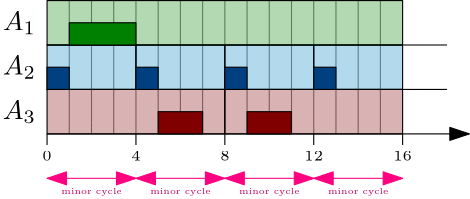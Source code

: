 <?xml version="1.0"?>
<!DOCTYPE ipe SYSTEM "ipe.dtd">
<ipe version="70218" creator="Ipe 7.2.28">
<info created="D:20241118163843" modified="D:20241118164617"/>
<ipestyle name="basic">
<symbol name="arrow/arc(spx)">
<path stroke="sym-stroke" fill="sym-stroke" pen="sym-pen">
0 0 m
-1 0.333 l
-1 -0.333 l
h
</path>
</symbol>
<symbol name="arrow/farc(spx)">
<path stroke="sym-stroke" fill="white" pen="sym-pen">
0 0 m
-1 0.333 l
-1 -0.333 l
h
</path>
</symbol>
<symbol name="arrow/ptarc(spx)">
<path stroke="sym-stroke" fill="sym-stroke" pen="sym-pen">
0 0 m
-1 0.333 l
-0.8 0 l
-1 -0.333 l
h
</path>
</symbol>
<symbol name="arrow/fptarc(spx)">
<path stroke="sym-stroke" fill="white" pen="sym-pen">
0 0 m
-1 0.333 l
-0.8 0 l
-1 -0.333 l
h
</path>
</symbol>
<symbol name="mark/circle(sx)" transformations="translations">
<path fill="sym-stroke">
0.6 0 0 0.6 0 0 e
0.4 0 0 0.4 0 0 e
</path>
</symbol>
<symbol name="mark/disk(sx)" transformations="translations">
<path fill="sym-stroke">
0.6 0 0 0.6 0 0 e
</path>
</symbol>
<symbol name="mark/fdisk(sfx)" transformations="translations">
<group>
<path fill="sym-fill">
0.5 0 0 0.5 0 0 e
</path>
<path fill="sym-stroke" fillrule="eofill">
0.6 0 0 0.6 0 0 e
0.4 0 0 0.4 0 0 e
</path>
</group>
</symbol>
<symbol name="mark/box(sx)" transformations="translations">
<path fill="sym-stroke" fillrule="eofill">
-0.6 -0.6 m
0.6 -0.6 l
0.6 0.6 l
-0.6 0.6 l
h
-0.4 -0.4 m
0.4 -0.4 l
0.4 0.4 l
-0.4 0.4 l
h
</path>
</symbol>
<symbol name="mark/square(sx)" transformations="translations">
<path fill="sym-stroke">
-0.6 -0.6 m
0.6 -0.6 l
0.6 0.6 l
-0.6 0.6 l
h
</path>
</symbol>
<symbol name="mark/fsquare(sfx)" transformations="translations">
<group>
<path fill="sym-fill">
-0.5 -0.5 m
0.5 -0.5 l
0.5 0.5 l
-0.5 0.5 l
h
</path>
<path fill="sym-stroke" fillrule="eofill">
-0.6 -0.6 m
0.6 -0.6 l
0.6 0.6 l
-0.6 0.6 l
h
-0.4 -0.4 m
0.4 -0.4 l
0.4 0.4 l
-0.4 0.4 l
h
</path>
</group>
</symbol>
<symbol name="mark/cross(sx)" transformations="translations">
<group>
<path fill="sym-stroke">
-0.43 -0.57 m
0.57 0.43 l
0.43 0.57 l
-0.57 -0.43 l
h
</path>
<path fill="sym-stroke">
-0.43 0.57 m
0.57 -0.43 l
0.43 -0.57 l
-0.57 0.43 l
h
</path>
</group>
</symbol>
<symbol name="arrow/fnormal(spx)">
<path stroke="sym-stroke" fill="white" pen="sym-pen">
0 0 m
-1 0.333 l
-1 -0.333 l
h
</path>
</symbol>
<symbol name="arrow/pointed(spx)">
<path stroke="sym-stroke" fill="sym-stroke" pen="sym-pen">
0 0 m
-1 0.333 l
-0.8 0 l
-1 -0.333 l
h
</path>
</symbol>
<symbol name="arrow/fpointed(spx)">
<path stroke="sym-stroke" fill="white" pen="sym-pen">
0 0 m
-1 0.333 l
-0.8 0 l
-1 -0.333 l
h
</path>
</symbol>
<symbol name="arrow/linear(spx)">
<path stroke="sym-stroke" pen="sym-pen">
-1 0.333 m
0 0 l
-1 -0.333 l
</path>
</symbol>
<symbol name="arrow/fdouble(spx)">
<path stroke="sym-stroke" fill="white" pen="sym-pen">
0 0 m
-1 0.333 l
-1 -0.333 l
h
-1 0 m
-2 0.333 l
-2 -0.333 l
h
</path>
</symbol>
<symbol name="arrow/double(spx)">
<path stroke="sym-stroke" fill="sym-stroke" pen="sym-pen">
0 0 m
-1 0.333 l
-1 -0.333 l
h
-1 0 m
-2 0.333 l
-2 -0.333 l
h
</path>
</symbol>
<symbol name="arrow/mid-normal(spx)">
<path stroke="sym-stroke" fill="sym-stroke" pen="sym-pen">
0.5 0 m
-0.5 0.333 l
-0.5 -0.333 l
h
</path>
</symbol>
<symbol name="arrow/mid-fnormal(spx)">
<path stroke="sym-stroke" fill="white" pen="sym-pen">
0.5 0 m
-0.5 0.333 l
-0.5 -0.333 l
h
</path>
</symbol>
<symbol name="arrow/mid-pointed(spx)">
<path stroke="sym-stroke" fill="sym-stroke" pen="sym-pen">
0.5 0 m
-0.5 0.333 l
-0.3 0 l
-0.5 -0.333 l
h
</path>
</symbol>
<symbol name="arrow/mid-fpointed(spx)">
<path stroke="sym-stroke" fill="white" pen="sym-pen">
0.5 0 m
-0.5 0.333 l
-0.3 0 l
-0.5 -0.333 l
h
</path>
</symbol>
<symbol name="arrow/mid-double(spx)">
<path stroke="sym-stroke" fill="sym-stroke" pen="sym-pen">
1 0 m
0 0.333 l
0 -0.333 l
h
0 0 m
-1 0.333 l
-1 -0.333 l
h
</path>
</symbol>
<symbol name="arrow/mid-fdouble(spx)">
<path stroke="sym-stroke" fill="white" pen="sym-pen">
1 0 m
0 0.333 l
0 -0.333 l
h
0 0 m
-1 0.333 l
-1 -0.333 l
h
</path>
</symbol>
<anglesize name="22.5 deg" value="22.5"/>
<anglesize name="30 deg" value="30"/>
<anglesize name="45 deg" value="45"/>
<anglesize name="60 deg" value="60"/>
<anglesize name="90 deg" value="90"/>
<arrowsize name="large" value="10"/>
<arrowsize name="small" value="5"/>
<arrowsize name="tiny" value="3"/>
<color name="blue" value="0 0 1"/>
<color name="brown" value="0.647 0.165 0.165"/>
<color name="darkblue" value="0 0 0.545"/>
<color name="darkcyan" value="0 0.545 0.545"/>
<color name="darkgray" value="0.663"/>
<color name="darkgreen" value="0 0.392 0"/>
<color name="darkmagenta" value="0.545 0 0.545"/>
<color name="darkorange" value="1 0.549 0"/>
<color name="darkred" value="0.545 0 0"/>
<color name="gold" value="1 0.843 0"/>
<color name="gray" value="0.745"/>
<color name="green" value="0 1 0"/>
<color name="lightblue" value="0.678 0.847 0.902"/>
<color name="lightcyan" value="0.878 1 1"/>
<color name="lightgray" value="0.827"/>
<color name="lightgreen" value="0.565 0.933 0.565"/>
<color name="lightyellow" value="1 1 0.878"/>
<color name="navy" value="0 0 0.502"/>
<color name="orange" value="1 0.647 0"/>
<color name="pink" value="1 0.753 0.796"/>
<color name="purple" value="0.627 0.125 0.941"/>
<color name="red" value="1 0 0"/>
<color name="seagreen" value="0.18 0.545 0.341"/>
<color name="turquoise" value="0.251 0.878 0.816"/>
<color name="violet" value="0.933 0.51 0.933"/>
<color name="yellow" value="1 1 0"/>
<dashstyle name="dash dot dotted" value="[4 2 1 2 1 2] 0"/>
<dashstyle name="dash dotted" value="[4 2 1 2] 0"/>
<dashstyle name="dashed" value="[4] 0"/>
<dashstyle name="dotted" value="[1 3] 0"/>
<gridsize name="10 pts (~3.5 mm)" value="10"/>
<gridsize name="14 pts (~5 mm)" value="14"/>
<gridsize name="16 pts (~6 mm)" value="16"/>
<gridsize name="20 pts (~7 mm)" value="20"/>
<gridsize name="28 pts (~10 mm)" value="28"/>
<gridsize name="32 pts (~12 mm)" value="32"/>
<gridsize name="4 pts" value="4"/>
<gridsize name="56 pts (~20 mm)" value="56"/>
<gridsize name="8 pts (~3 mm)" value="8"/>
<opacity name="10%" value="0.1"/>
<opacity name="30%" value="0.3"/>
<opacity name="50%" value="0.5"/>
<opacity name="75%" value="0.75"/>
<pen name="fat" value="1.2"/>
<pen name="heavier" value="0.8"/>
<pen name="ultrafat" value="2"/>
<symbolsize name="large" value="5"/>
<symbolsize name="small" value="2"/>
<symbolsize name="tiny" value="1.1"/>
<textsize name="Huge" value="\Huge"/>
<textsize name="LARGE" value="\LARGE"/>
<textsize name="Large" value="\Large"/>
<textsize name="footnote" value="\footnotesize"/>
<textsize name="huge" value="\huge"/>
<textsize name="large" value="\large"/>
<textsize name="script" value="\scriptsize"/>
<textsize name="small" value="\small"/>
<textsize name="tiny" value="\tiny"/>
<textstyle name="center" begin="\begin{center}" end="\end{center}"/>
<textstyle name="item" begin="\begin{itemize}\item{}" end="\end{itemize}"/>
<textstyle name="itemize" begin="\begin{itemize}" end="\end{itemize}"/>
<tiling name="falling" angle="-60" step="4" width="1"/>
<tiling name="rising" angle="30" step="4" width="1"/>
</ipestyle>
<page>
<layer name="alpha"/>
<view layers="alpha" active="alpha"/>
<path layer="alpha" matrix="1 0 0 1 16 0" stroke="0.502" fill="0 0.502 0" opacity="30%" stroke-opacity="opaque">
128 688 m
128 736 l
120 688 m
120 736 l
144 688 m
144 736 l
136 688 m
136 736 l
160 688 m
160 736 l
152 688 m
152 736 l
176 688 m
176 736 l
168 688 m
168 736 l
192 688 m
192 736 l
184 688 m
184 736 l
208 688 m
208 736 l
200 688 m
200 736 l
216 736 m
216 688 l
224 688 m
224 736 l
232 736 m
232 688 l
</path>
<path matrix="1 0 0 1 32 -16" stroke="black">
96 704 m
96 700 l
</path>
<text matrix="1 0 0 1 40 -32" transformations="translations" pos="88 712" stroke="black" type="label" width="3.39" height="3.21" depth="0" halign="center" valign="center" size="tiny" style="math">0</text>
<path matrix="1 0 0 1 96 -16" stroke="black">
96 704 m
96 700 l
</path>
<text matrix="1 0 0 1 104 -32" transformations="translations" pos="88 712" stroke="black" type="label" width="3.39" height="3.21" depth="0" halign="center" valign="center" size="tiny" style="math">8</text>
<path matrix="1 0 0 1 160 -16" stroke="black">
96 704 m
96 700 l
</path>
<text matrix="1 0 0 1 168 -32" transformations="translations" pos="88 712" stroke="black" type="label" width="6.78" height="3.21" depth="0" halign="center" valign="center" size="tiny" style="math">16</text>
<path stroke="0" fill="0 0.502 0" arrow="normal/normal">
128 688 m
280 688 l
</path>
<path matrix="1 0 0 1 64 -16" stroke="black">
96 704 m
96 700 l
</path>
<text matrix="1 0 0 1 72 -32" transformations="translations" pos="88 712" stroke="black" type="label" width="3.39" height="3.21" depth="0" halign="center" valign="center" size="tiny" style="math">4</text>
<path matrix="1 0 0 1 128 -16" stroke="black">
96 704 m
96 700 l
</path>
<text matrix="1 0 0 1 136 -32" transformations="translations" pos="88 712" stroke="black" type="label" width="6.78" height="3.21" depth="0" halign="center" valign="center" size="tiny" style="math">12</text>
<text matrix="1 0 0 1 36 -16" transformations="translations" pos="88 712" stroke="black" type="label" width="11.941" height="6.812" depth="1.49" halign="right" valign="center" style="math">A_{3}</text>
<text matrix="1 0 0 1 36 0" transformations="translations" pos="88 712" stroke="black" type="label" width="11.941" height="6.812" depth="1.49" halign="right" valign="center" style="math">A_2</text>
<text matrix="1 0 0 1 36 16" transformations="translations" pos="88 712" stroke="black" type="label" width="11.941" height="6.812" depth="1.49" halign="right" valign="center" style="math">A_1</text>
<path stroke="0" fill="0 0.502 0">
128 720 m
272 720 l
</path>
<path stroke="0" fill="0 0.502 0">
128 704 m
272 704 l
</path>
<path stroke="0" fill="0.502 0 0" opacity="30%" stroke-opacity="opaque">
128 704 m
128 688 l
192 688 l
192 704 l
h
</path>
<path stroke="0" fill="0.502 0 0" opacity="30%" stroke-opacity="opaque">
192 704 m
192 688 l
256 688 l
256 704 l
h
</path>
<path stroke="0" fill="0 0.502 0.753" opacity="30%" stroke-opacity="opaque">
128 720 m
128 704 l
160 704 l
160 720 l
h
</path>
<path stroke="0" fill="0 0.502 0.753" opacity="30%" stroke-opacity="opaque">
160 720 m
160 704 l
192 704 l
192 720 l
h
</path>
<path stroke="0" fill="0 0.502 0.753" opacity="30%" stroke-opacity="opaque">
192 720 m
192 704 l
224 704 l
224 720 l
h
</path>
<path stroke="0" fill="0 0.502 0.753" opacity="30%" stroke-opacity="opaque">
224 720 m
224 704 l
256 704 l
256 720 l
h
</path>
<path stroke="0" fill="0 0.502 0" opacity="30%" stroke-opacity="opaque">
128 736 m
128 720 l
256 720 l
256 736 l
h
</path>
<path stroke="0" fill="0 0.251 0.502">
128 712 m
128 704 l
136 704 l
136 712 l
h
</path>
<path stroke="0" fill="0 0.251 0.502">
160 712 m
160 704 l
168 704 l
168 712 l
h
</path>
<path stroke="0" fill="0 0.251 0.502">
192 712 m
192 704 l
200 704 l
200 712 l
h
</path>
<path stroke="0" fill="0 0.251 0.502">
224 712 m
224 704 l
232 704 l
232 712 l
h
</path>
<path stroke="0" fill="0 0.502 0">
136 728 m
136 720 l
160 720 l
160 728 l
h
</path>
<path stroke="0" fill="0.502 0 0">
168 696 m
168 688 l
184 688 l
184 696 l
h
</path>
<path stroke="0" fill="0.502 0 0">
200 696 m
200 688 l
216 688 l
216 696 l
h
</path>
<path stroke="1 0 0.502" fill="0 0.502 0" arrow="normal/normal" rarrow="normal/normal" opacity="30%" stroke-opacity="opaque">
128 672 m
160 672 l
</path>
<text matrix="0.634619 0 0 0.634619 88.163 215.342" pos="88 712" stroke="0.733 0 0.369" type="label" width="34.351" height="3.468" depth="0.96" halign="center" valign="center" size="tiny">minor cycle</text>
<path matrix="1 0 0 1 32 0" stroke="1 0 0.502" fill="0 0.502 0" arrow="normal/normal" rarrow="normal/normal" opacity="30%" stroke-opacity="opaque">
128 672 m
160 672 l
</path>
<text matrix="0.634619 0 0 0.634619 120.163 215.342" pos="88 712" stroke="0.733 0 0.369" type="label" width="34.351" height="3.468" depth="0.96" halign="center" valign="center" size="tiny">minor cycle</text>
<path matrix="1 0 0 1 64 0" stroke="1 0 0.502" fill="0 0.502 0" arrow="normal/normal" rarrow="normal/normal" opacity="30%" stroke-opacity="opaque">
128 672 m
160 672 l
</path>
<text matrix="0.634619 0 0 0.634619 152.163 215.342" pos="88 712" stroke="0.733 0 0.369" type="label" width="34.351" height="3.468" depth="0.96" halign="center" valign="center" size="tiny">minor cycle</text>
<path matrix="1 0 0 1 96 0" stroke="1 0 0.502" fill="0 0.502 0" arrow="normal/normal" rarrow="normal/normal" opacity="30%" stroke-opacity="opaque">
128 672 m
160 672 l
</path>
<text matrix="0.634619 0 0 0.634619 184.163 215.342" pos="88 712" stroke="0.733 0 0.369" type="label" width="34.351" height="3.468" depth="0.96" halign="center" valign="center" size="tiny">minor cycle</text>
<path stroke="0.502" fill="0 0.502 0" cap="1" opacity="30%" stroke-opacity="opaque">
144 692 m
144 692 l
</path>
</page>
</ipe>
